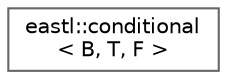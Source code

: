 digraph "类继承关系图"
{
 // LATEX_PDF_SIZE
  bgcolor="transparent";
  edge [fontname=Helvetica,fontsize=10,labelfontname=Helvetica,labelfontsize=10];
  node [fontname=Helvetica,fontsize=10,shape=box,height=0.2,width=0.4];
  rankdir="LR";
  Node0 [id="Node000000",label="eastl::conditional\l\< B, T, F \>",height=0.2,width=0.4,color="grey40", fillcolor="white", style="filled",URL="$structeastl_1_1conditional.html",tooltip=" "];
}
